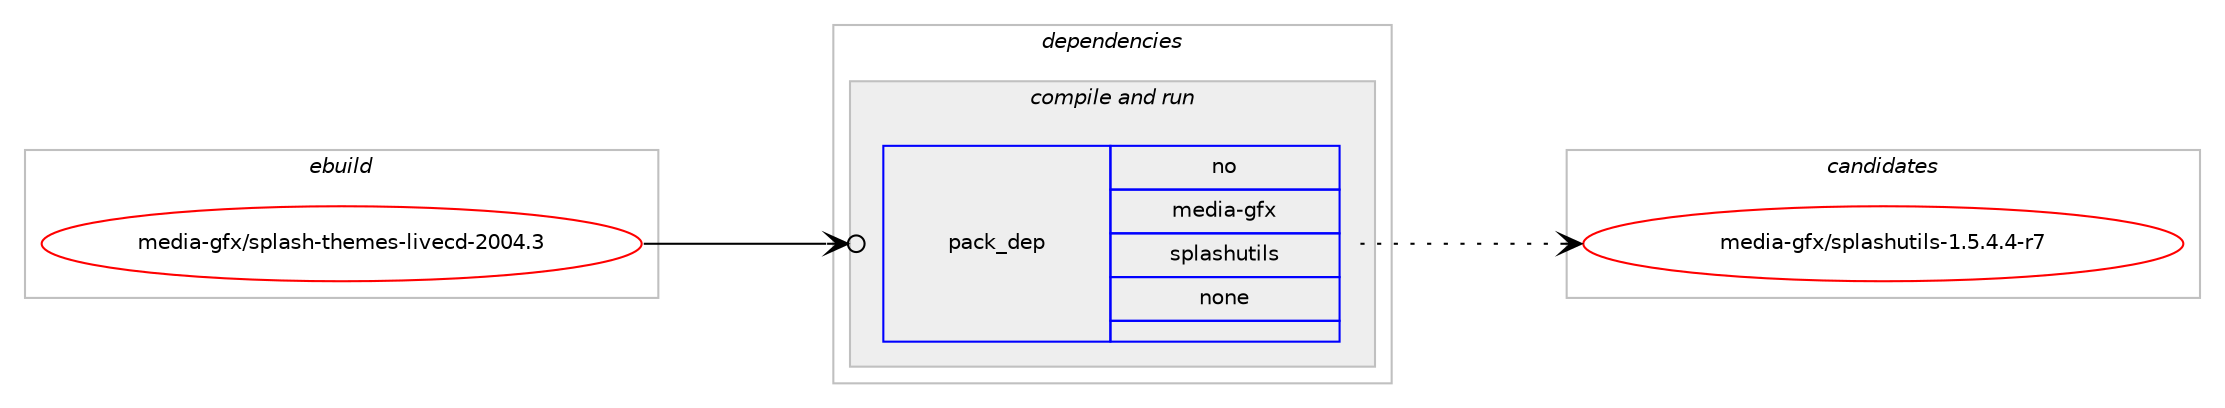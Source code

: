 digraph prolog {

# *************
# Graph options
# *************

newrank=true;
concentrate=true;
compound=true;
graph [rankdir=LR,fontname=Helvetica,fontsize=10,ranksep=1.5];#, ranksep=2.5, nodesep=0.2];
edge  [arrowhead=vee];
node  [fontname=Helvetica,fontsize=10];

# **********
# The ebuild
# **********

subgraph cluster_leftcol {
color=gray;
rank=same;
label=<<i>ebuild</i>>;
id [label="media-gfx/splash-themes-livecd-2004.3", color=red, width=4, href="../media-gfx/splash-themes-livecd-2004.3.svg"];
}

# ****************
# The dependencies
# ****************

subgraph cluster_midcol {
color=gray;
label=<<i>dependencies</i>>;
subgraph cluster_compile {
fillcolor="#eeeeee";
style=filled;
label=<<i>compile</i>>;
}
subgraph cluster_compileandrun {
fillcolor="#eeeeee";
style=filled;
label=<<i>compile and run</i>>;
subgraph pack264411 {
dependency358370 [label=<<TABLE BORDER="0" CELLBORDER="1" CELLSPACING="0" CELLPADDING="4" WIDTH="220"><TR><TD ROWSPAN="6" CELLPADDING="30">pack_dep</TD></TR><TR><TD WIDTH="110">no</TD></TR><TR><TD>media-gfx</TD></TR><TR><TD>splashutils</TD></TR><TR><TD>none</TD></TR><TR><TD></TD></TR></TABLE>>, shape=none, color=blue];
}
id:e -> dependency358370:w [weight=20,style="solid",arrowhead="odotvee"];
}
subgraph cluster_run {
fillcolor="#eeeeee";
style=filled;
label=<<i>run</i>>;
}
}

# **************
# The candidates
# **************

subgraph cluster_choices {
rank=same;
color=gray;
label=<<i>candidates</i>>;

subgraph choice264411 {
color=black;
nodesep=1;
choice1091011001059745103102120471151121089711510411711610510811545494653465246524511455 [label="media-gfx/splashutils-1.5.4.4-r7", color=red, width=4,href="../media-gfx/splashutils-1.5.4.4-r7.svg"];
dependency358370:e -> choice1091011001059745103102120471151121089711510411711610510811545494653465246524511455:w [style=dotted,weight="100"];
}
}

}
